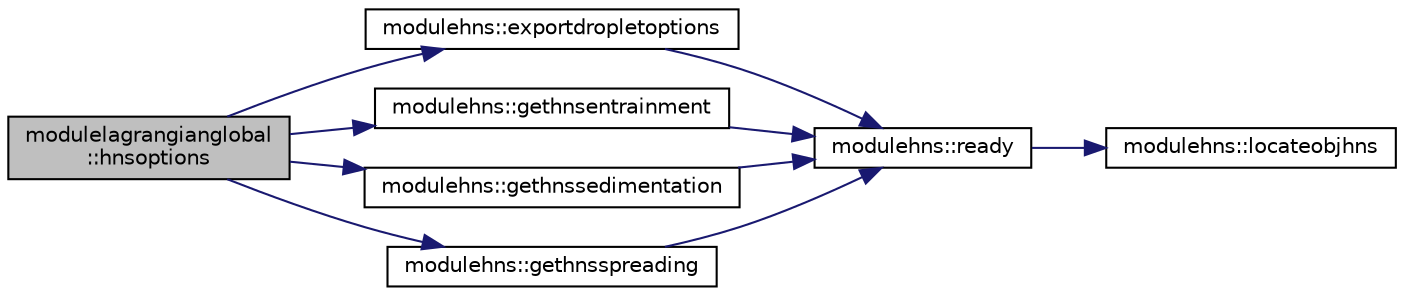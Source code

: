 digraph "modulelagrangianglobal::hnsoptions"
{
 // LATEX_PDF_SIZE
  edge [fontname="Helvetica",fontsize="10",labelfontname="Helvetica",labelfontsize="10"];
  node [fontname="Helvetica",fontsize="10",shape=record];
  rankdir="LR";
  Node1 [label="modulelagrangianglobal\l::hnsoptions",height=0.2,width=0.4,color="black", fillcolor="grey75", style="filled", fontcolor="black",tooltip=" "];
  Node1 -> Node2 [color="midnightblue",fontsize="10",style="solid",fontname="Helvetica"];
  Node2 [label="modulehns::exportdropletoptions",height=0.2,width=0.4,color="black", fillcolor="white", style="filled",URL="$namespacemodulehns.html#a2dabe744302beb8c44eef0780790d14a",tooltip=" "];
  Node2 -> Node3 [color="midnightblue",fontsize="10",style="solid",fontname="Helvetica"];
  Node3 [label="modulehns::ready",height=0.2,width=0.4,color="black", fillcolor="white", style="filled",URL="$namespacemodulehns.html#a1b4bda03d346568b51278fca35b05366",tooltip=" "];
  Node3 -> Node4 [color="midnightblue",fontsize="10",style="solid",fontname="Helvetica"];
  Node4 [label="modulehns::locateobjhns",height=0.2,width=0.4,color="black", fillcolor="white", style="filled",URL="$namespacemodulehns.html#aff869b6b5dffbe4b2d00b777a1c0455d",tooltip=" "];
  Node1 -> Node5 [color="midnightblue",fontsize="10",style="solid",fontname="Helvetica"];
  Node5 [label="modulehns::gethnsentrainment",height=0.2,width=0.4,color="black", fillcolor="white", style="filled",URL="$namespacemodulehns.html#a80a5a74cdd341402c42729e1ce18e7a5",tooltip=" "];
  Node5 -> Node3 [color="midnightblue",fontsize="10",style="solid",fontname="Helvetica"];
  Node1 -> Node6 [color="midnightblue",fontsize="10",style="solid",fontname="Helvetica"];
  Node6 [label="modulehns::gethnssedimentation",height=0.2,width=0.4,color="black", fillcolor="white", style="filled",URL="$namespacemodulehns.html#a7dda9b6f209c0922b44bc935eadbf01a",tooltip=" "];
  Node6 -> Node3 [color="midnightblue",fontsize="10",style="solid",fontname="Helvetica"];
  Node1 -> Node7 [color="midnightblue",fontsize="10",style="solid",fontname="Helvetica"];
  Node7 [label="modulehns::gethnsspreading",height=0.2,width=0.4,color="black", fillcolor="white", style="filled",URL="$namespacemodulehns.html#a348f38143e5b2cd8130f996bf16a44a2",tooltip=" "];
  Node7 -> Node3 [color="midnightblue",fontsize="10",style="solid",fontname="Helvetica"];
}
